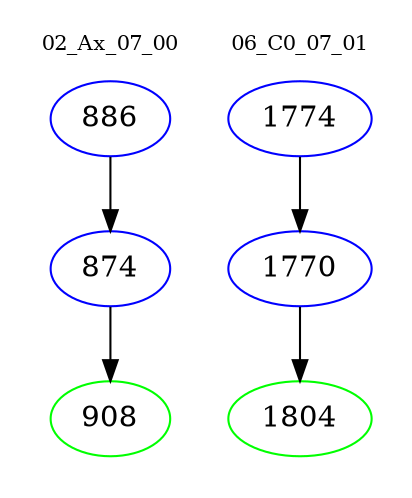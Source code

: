 digraph{
subgraph cluster_0 {
color = white
label = "02_Ax_07_00";
fontsize=10;
T0_886 [label="886", color="blue"]
T0_886 -> T0_874 [color="black"]
T0_874 [label="874", color="blue"]
T0_874 -> T0_908 [color="black"]
T0_908 [label="908", color="green"]
}
subgraph cluster_1 {
color = white
label = "06_C0_07_01";
fontsize=10;
T1_1774 [label="1774", color="blue"]
T1_1774 -> T1_1770 [color="black"]
T1_1770 [label="1770", color="blue"]
T1_1770 -> T1_1804 [color="black"]
T1_1804 [label="1804", color="green"]
}
}
